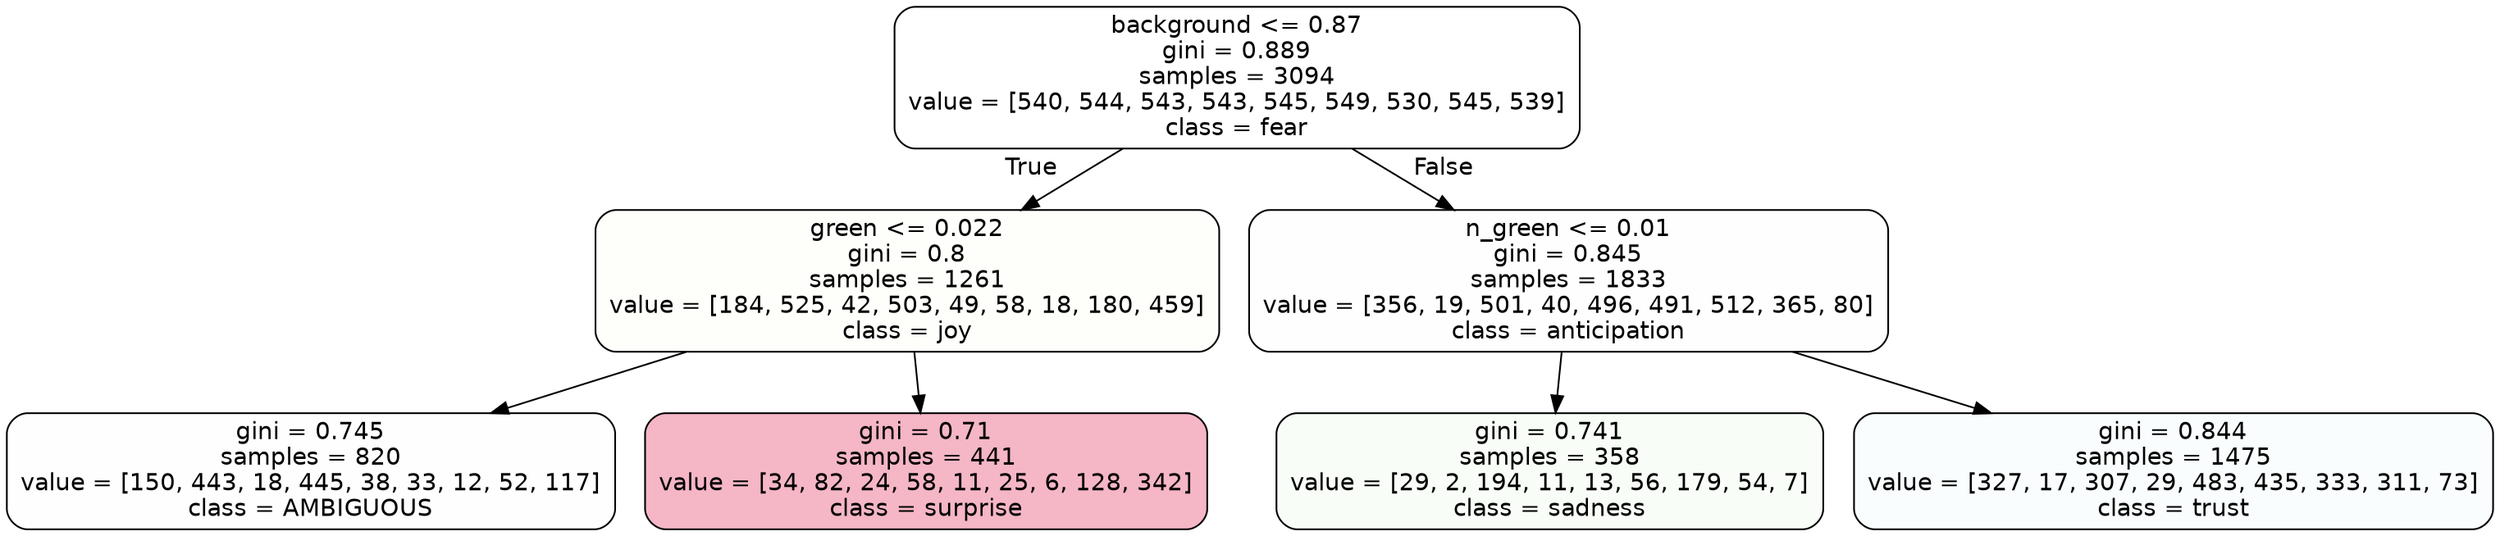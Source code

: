 digraph Tree {
node [shape=box, style="filled, rounded", color="black", fontname=helvetica] ;
edge [fontname=helvetica] ;
0 [label="background <= 0.87\ngini = 0.889\nsamples = 3094\nvalue = [540, 544, 543, 543, 545, 549, 530, 545, 539]\nclass = fear", fillcolor="#3964e500"] ;
1 [label="green <= 0.022\ngini = 0.8\nsamples = 1261\nvalue = [184, 525, 42, 503, 49, 58, 18, 180, 459]\nclass = joy", fillcolor="#d7e53904"] ;
0 -> 1 [labeldistance=2.5, labelangle=45, headlabel="True"] ;
2 [label="gini = 0.745\nsamples = 820\nvalue = [150, 443, 18, 445, 38, 33, 12, 52, 117]\nclass = AMBIGUOUS", fillcolor="#39e58101"] ;
1 -> 2 ;
3 [label="gini = 0.71\nsamples = 441\nvalue = [34, 82, 24, 58, 11, 25, 6, 128, 342]\nclass = surprise", fillcolor="#e539645e"] ;
1 -> 3 ;
4 [label="n_green <= 0.01\ngini = 0.845\nsamples = 1833\nvalue = [356, 19, 501, 40, 496, 491, 512, 365, 80]\nclass = anticipation", fillcolor="#8139e501"] ;
0 -> 4 [labeldistance=2.5, labelangle=-45, headlabel="False"] ;
5 [label="gini = 0.741\nsamples = 358\nvalue = [29, 2, 194, 11, 13, 56, 179, 54, 7]\nclass = sadness", fillcolor="#64e5390a"] ;
4 -> 5 ;
6 [label="gini = 0.844\nsamples = 1475\nvalue = [327, 17, 307, 29, 483, 435, 333, 311, 73]\nclass = trust", fillcolor="#39d7e507"] ;
4 -> 6 ;
}